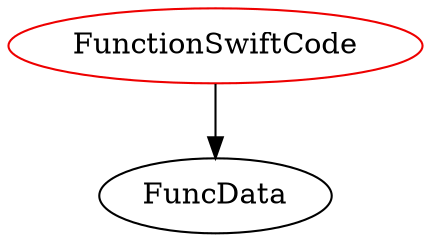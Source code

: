 digraph functionswiftcode{
FunctionSwiftCode -> FuncData;
FunctionSwiftCode	[shape=oval, color=red2, label="FunctionSwiftCode"];
}
